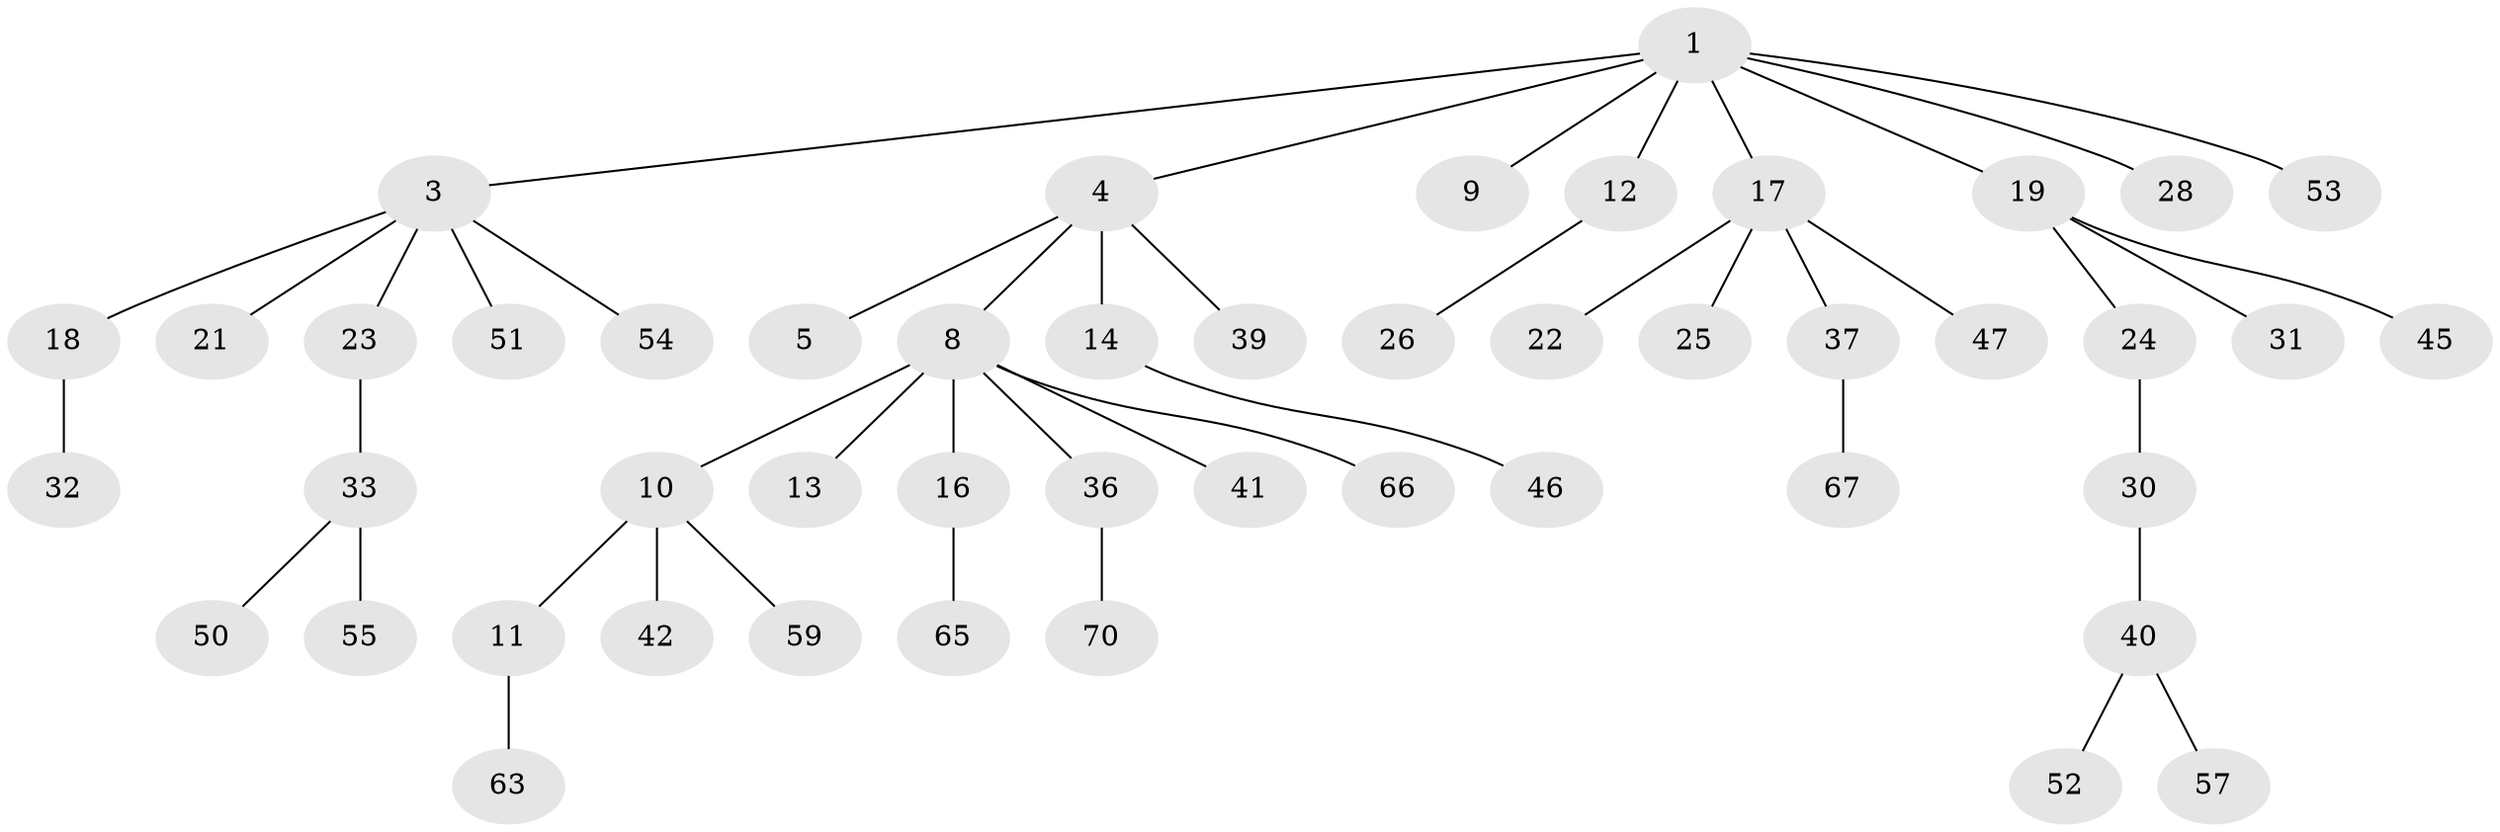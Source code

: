 // Generated by graph-tools (version 1.1) at 2025/24/03/03/25 07:24:06]
// undirected, 48 vertices, 47 edges
graph export_dot {
graph [start="1"]
  node [color=gray90,style=filled];
  1 [super="+2"];
  3 [super="+7"];
  4 [super="+6"];
  5 [super="+77"];
  8 [super="+15"];
  9;
  10 [super="+56"];
  11;
  12 [super="+72"];
  13 [super="+73"];
  14 [super="+29"];
  16 [super="+48"];
  17 [super="+20"];
  18 [super="+61"];
  19 [super="+35"];
  21 [super="+76"];
  22;
  23 [super="+27"];
  24;
  25;
  26;
  28 [super="+74"];
  30 [super="+71"];
  31;
  32 [super="+34"];
  33 [super="+44"];
  36 [super="+38"];
  37 [super="+64"];
  39 [super="+43"];
  40 [super="+49"];
  41 [super="+62"];
  42;
  45 [super="+58"];
  46 [super="+68"];
  47;
  50;
  51;
  52;
  53 [super="+75"];
  54;
  55 [super="+69"];
  57;
  59 [super="+60"];
  63;
  65;
  66;
  67;
  70;
  1 -- 4;
  1 -- 19;
  1 -- 28;
  1 -- 17;
  1 -- 3;
  1 -- 53;
  1 -- 9;
  1 -- 12;
  3 -- 18;
  3 -- 51;
  3 -- 21;
  3 -- 54;
  3 -- 23;
  4 -- 5;
  4 -- 8;
  4 -- 14;
  4 -- 39;
  8 -- 10;
  8 -- 13;
  8 -- 16;
  8 -- 36;
  8 -- 41;
  8 -- 66;
  10 -- 11;
  10 -- 42;
  10 -- 59;
  11 -- 63;
  12 -- 26;
  14 -- 46;
  16 -- 65;
  17 -- 25;
  17 -- 37;
  17 -- 47;
  17 -- 22;
  18 -- 32;
  19 -- 24;
  19 -- 31;
  19 -- 45;
  23 -- 33;
  24 -- 30;
  30 -- 40;
  33 -- 55;
  33 -- 50;
  36 -- 70;
  37 -- 67;
  40 -- 57;
  40 -- 52;
}
